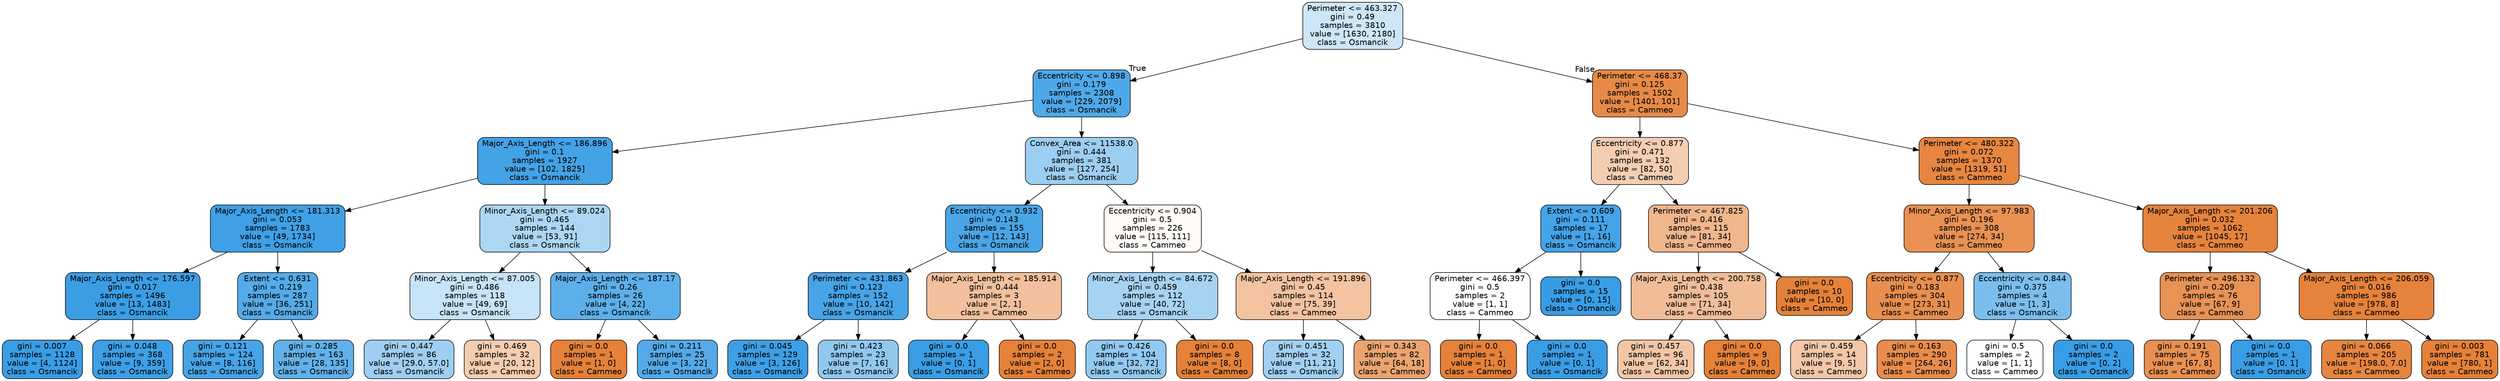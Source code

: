 digraph Tree {
node [shape=box, style="filled, rounded", color="black", fontname="helvetica"] ;
edge [fontname="helvetica"] ;
0 [label="Perimeter <= 463.327\ngini = 0.49\nsamples = 3810\nvalue = [1630, 2180]\nclass = Osmancik", fillcolor="#cde6f8"] ;
1 [label="Eccentricity <= 0.898\ngini = 0.179\nsamples = 2308\nvalue = [229, 2079]\nclass = Osmancik", fillcolor="#4fa8e8"] ;
0 -> 1 [labeldistance=2.5, labelangle=45, headlabel="True"] ;
2 [label="Major_Axis_Length <= 186.896\ngini = 0.1\nsamples = 1927\nvalue = [102, 1825]\nclass = Osmancik", fillcolor="#44a2e6"] ;
1 -> 2 ;
3 [label="Major_Axis_Length <= 181.313\ngini = 0.053\nsamples = 1783\nvalue = [49, 1734]\nclass = Osmancik", fillcolor="#3fa0e6"] ;
2 -> 3 ;
4 [label="Major_Axis_Length <= 176.597\ngini = 0.017\nsamples = 1496\nvalue = [13, 1483]\nclass = Osmancik", fillcolor="#3b9ee5"] ;
3 -> 4 ;
5 [label="gini = 0.007\nsamples = 1128\nvalue = [4, 1124]\nclass = Osmancik", fillcolor="#3a9de5"] ;
4 -> 5 ;
6 [label="gini = 0.048\nsamples = 368\nvalue = [9, 359]\nclass = Osmancik", fillcolor="#3e9fe6"] ;
4 -> 6 ;
7 [label="Extent <= 0.631\ngini = 0.219\nsamples = 287\nvalue = [36, 251]\nclass = Osmancik", fillcolor="#55abe9"] ;
3 -> 7 ;
8 [label="gini = 0.121\nsamples = 124\nvalue = [8, 116]\nclass = Osmancik", fillcolor="#47a4e7"] ;
7 -> 8 ;
9 [label="gini = 0.285\nsamples = 163\nvalue = [28, 135]\nclass = Osmancik", fillcolor="#62b1ea"] ;
7 -> 9 ;
10 [label="Minor_Axis_Length <= 89.024\ngini = 0.465\nsamples = 144\nvalue = [53, 91]\nclass = Osmancik", fillcolor="#acd6f4"] ;
2 -> 10 ;
11 [label="Minor_Axis_Length <= 87.005\ngini = 0.486\nsamples = 118\nvalue = [49, 69]\nclass = Osmancik", fillcolor="#c6e3f7"] ;
10 -> 11 ;
12 [label="gini = 0.447\nsamples = 86\nvalue = [29.0, 57.0]\nclass = Osmancik", fillcolor="#9ecff2"] ;
11 -> 12 ;
13 [label="gini = 0.469\nsamples = 32\nvalue = [20, 12]\nclass = Cammeo", fillcolor="#f5cdb0"] ;
11 -> 13 ;
14 [label="Major_Axis_Length <= 187.17\ngini = 0.26\nsamples = 26\nvalue = [4, 22]\nclass = Osmancik", fillcolor="#5dafea"] ;
10 -> 14 ;
15 [label="gini = 0.0\nsamples = 1\nvalue = [1, 0]\nclass = Cammeo", fillcolor="#e58139"] ;
14 -> 15 ;
16 [label="gini = 0.211\nsamples = 25\nvalue = [3, 22]\nclass = Osmancik", fillcolor="#54aae9"] ;
14 -> 16 ;
17 [label="Convex_Area <= 11538.0\ngini = 0.444\nsamples = 381\nvalue = [127, 254]\nclass = Osmancik", fillcolor="#9ccef2"] ;
1 -> 17 ;
18 [label="Eccentricity <= 0.932\ngini = 0.143\nsamples = 155\nvalue = [12, 143]\nclass = Osmancik", fillcolor="#4aa5e7"] ;
17 -> 18 ;
19 [label="Perimeter <= 431.863\ngini = 0.123\nsamples = 152\nvalue = [10, 142]\nclass = Osmancik", fillcolor="#47a4e7"] ;
18 -> 19 ;
20 [label="gini = 0.045\nsamples = 129\nvalue = [3, 126]\nclass = Osmancik", fillcolor="#3e9fe6"] ;
19 -> 20 ;
21 [label="gini = 0.423\nsamples = 23\nvalue = [7, 16]\nclass = Osmancik", fillcolor="#90c8f0"] ;
19 -> 21 ;
22 [label="Major_Axis_Length <= 185.914\ngini = 0.444\nsamples = 3\nvalue = [2, 1]\nclass = Cammeo", fillcolor="#f2c09c"] ;
18 -> 22 ;
23 [label="gini = 0.0\nsamples = 1\nvalue = [0, 1]\nclass = Osmancik", fillcolor="#399de5"] ;
22 -> 23 ;
24 [label="gini = 0.0\nsamples = 2\nvalue = [2, 0]\nclass = Cammeo", fillcolor="#e58139"] ;
22 -> 24 ;
25 [label="Eccentricity <= 0.904\ngini = 0.5\nsamples = 226\nvalue = [115, 111]\nclass = Cammeo", fillcolor="#fefbf8"] ;
17 -> 25 ;
26 [label="Minor_Axis_Length <= 84.672\ngini = 0.459\nsamples = 112\nvalue = [40, 72]\nclass = Osmancik", fillcolor="#a7d3f3"] ;
25 -> 26 ;
27 [label="gini = 0.426\nsamples = 104\nvalue = [32, 72]\nclass = Osmancik", fillcolor="#91c9f1"] ;
26 -> 27 ;
28 [label="gini = 0.0\nsamples = 8\nvalue = [8, 0]\nclass = Cammeo", fillcolor="#e58139"] ;
26 -> 28 ;
29 [label="Major_Axis_Length <= 191.896\ngini = 0.45\nsamples = 114\nvalue = [75, 39]\nclass = Cammeo", fillcolor="#f3c3a0"] ;
25 -> 29 ;
30 [label="gini = 0.451\nsamples = 32\nvalue = [11, 21]\nclass = Osmancik", fillcolor="#a1d0f3"] ;
29 -> 30 ;
31 [label="gini = 0.343\nsamples = 82\nvalue = [64, 18]\nclass = Cammeo", fillcolor="#eca471"] ;
29 -> 31 ;
32 [label="Perimeter <= 468.37\ngini = 0.125\nsamples = 1502\nvalue = [1401, 101]\nclass = Cammeo", fillcolor="#e78a47"] ;
0 -> 32 [labeldistance=2.5, labelangle=-45, headlabel="False"] ;
33 [label="Eccentricity <= 0.877\ngini = 0.471\nsamples = 132\nvalue = [82, 50]\nclass = Cammeo", fillcolor="#f5ceb2"] ;
32 -> 33 ;
34 [label="Extent <= 0.609\ngini = 0.111\nsamples = 17\nvalue = [1, 16]\nclass = Osmancik", fillcolor="#45a3e7"] ;
33 -> 34 ;
35 [label="Perimeter <= 466.397\ngini = 0.5\nsamples = 2\nvalue = [1, 1]\nclass = Cammeo", fillcolor="#ffffff"] ;
34 -> 35 ;
36 [label="gini = 0.0\nsamples = 1\nvalue = [1, 0]\nclass = Cammeo", fillcolor="#e58139"] ;
35 -> 36 ;
37 [label="gini = 0.0\nsamples = 1\nvalue = [0, 1]\nclass = Osmancik", fillcolor="#399de5"] ;
35 -> 37 ;
38 [label="gini = 0.0\nsamples = 15\nvalue = [0, 15]\nclass = Osmancik", fillcolor="#399de5"] ;
34 -> 38 ;
39 [label="Perimeter <= 467.825\ngini = 0.416\nsamples = 115\nvalue = [81, 34]\nclass = Cammeo", fillcolor="#f0b68c"] ;
33 -> 39 ;
40 [label="Major_Axis_Length <= 200.758\ngini = 0.438\nsamples = 105\nvalue = [71, 34]\nclass = Cammeo", fillcolor="#f1bd98"] ;
39 -> 40 ;
41 [label="gini = 0.457\nsamples = 96\nvalue = [62, 34]\nclass = Cammeo", fillcolor="#f3c6a6"] ;
40 -> 41 ;
42 [label="gini = 0.0\nsamples = 9\nvalue = [9, 0]\nclass = Cammeo", fillcolor="#e58139"] ;
40 -> 42 ;
43 [label="gini = 0.0\nsamples = 10\nvalue = [10, 0]\nclass = Cammeo", fillcolor="#e58139"] ;
39 -> 43 ;
44 [label="Perimeter <= 480.322\ngini = 0.072\nsamples = 1370\nvalue = [1319, 51]\nclass = Cammeo", fillcolor="#e68641"] ;
32 -> 44 ;
45 [label="Minor_Axis_Length <= 97.983\ngini = 0.196\nsamples = 308\nvalue = [274, 34]\nclass = Cammeo", fillcolor="#e89152"] ;
44 -> 45 ;
46 [label="Eccentricity <= 0.877\ngini = 0.183\nsamples = 304\nvalue = [273, 31]\nclass = Cammeo", fillcolor="#e88f4f"] ;
45 -> 46 ;
47 [label="gini = 0.459\nsamples = 14\nvalue = [9, 5]\nclass = Cammeo", fillcolor="#f3c7a7"] ;
46 -> 47 ;
48 [label="gini = 0.163\nsamples = 290\nvalue = [264, 26]\nclass = Cammeo", fillcolor="#e88d4c"] ;
46 -> 48 ;
49 [label="Eccentricity <= 0.844\ngini = 0.375\nsamples = 4\nvalue = [1, 3]\nclass = Osmancik", fillcolor="#7bbeee"] ;
45 -> 49 ;
50 [label="gini = 0.5\nsamples = 2\nvalue = [1, 1]\nclass = Cammeo", fillcolor="#ffffff"] ;
49 -> 50 ;
51 [label="gini = 0.0\nsamples = 2\nvalue = [0, 2]\nclass = Osmancik", fillcolor="#399de5"] ;
49 -> 51 ;
52 [label="Major_Axis_Length <= 201.206\ngini = 0.032\nsamples = 1062\nvalue = [1045, 17]\nclass = Cammeo", fillcolor="#e5833c"] ;
44 -> 52 ;
53 [label="Perimeter <= 496.132\ngini = 0.209\nsamples = 76\nvalue = [67, 9]\nclass = Cammeo", fillcolor="#e89254"] ;
52 -> 53 ;
54 [label="gini = 0.191\nsamples = 75\nvalue = [67, 8]\nclass = Cammeo", fillcolor="#e89051"] ;
53 -> 54 ;
55 [label="gini = 0.0\nsamples = 1\nvalue = [0, 1]\nclass = Osmancik", fillcolor="#399de5"] ;
53 -> 55 ;
56 [label="Major_Axis_Length <= 206.059\ngini = 0.016\nsamples = 986\nvalue = [978, 8]\nclass = Cammeo", fillcolor="#e5823b"] ;
52 -> 56 ;
57 [label="gini = 0.066\nsamples = 205\nvalue = [198.0, 7.0]\nclass = Cammeo", fillcolor="#e68540"] ;
56 -> 57 ;
58 [label="gini = 0.003\nsamples = 781\nvalue = [780, 1]\nclass = Cammeo", fillcolor="#e58139"] ;
56 -> 58 ;
}